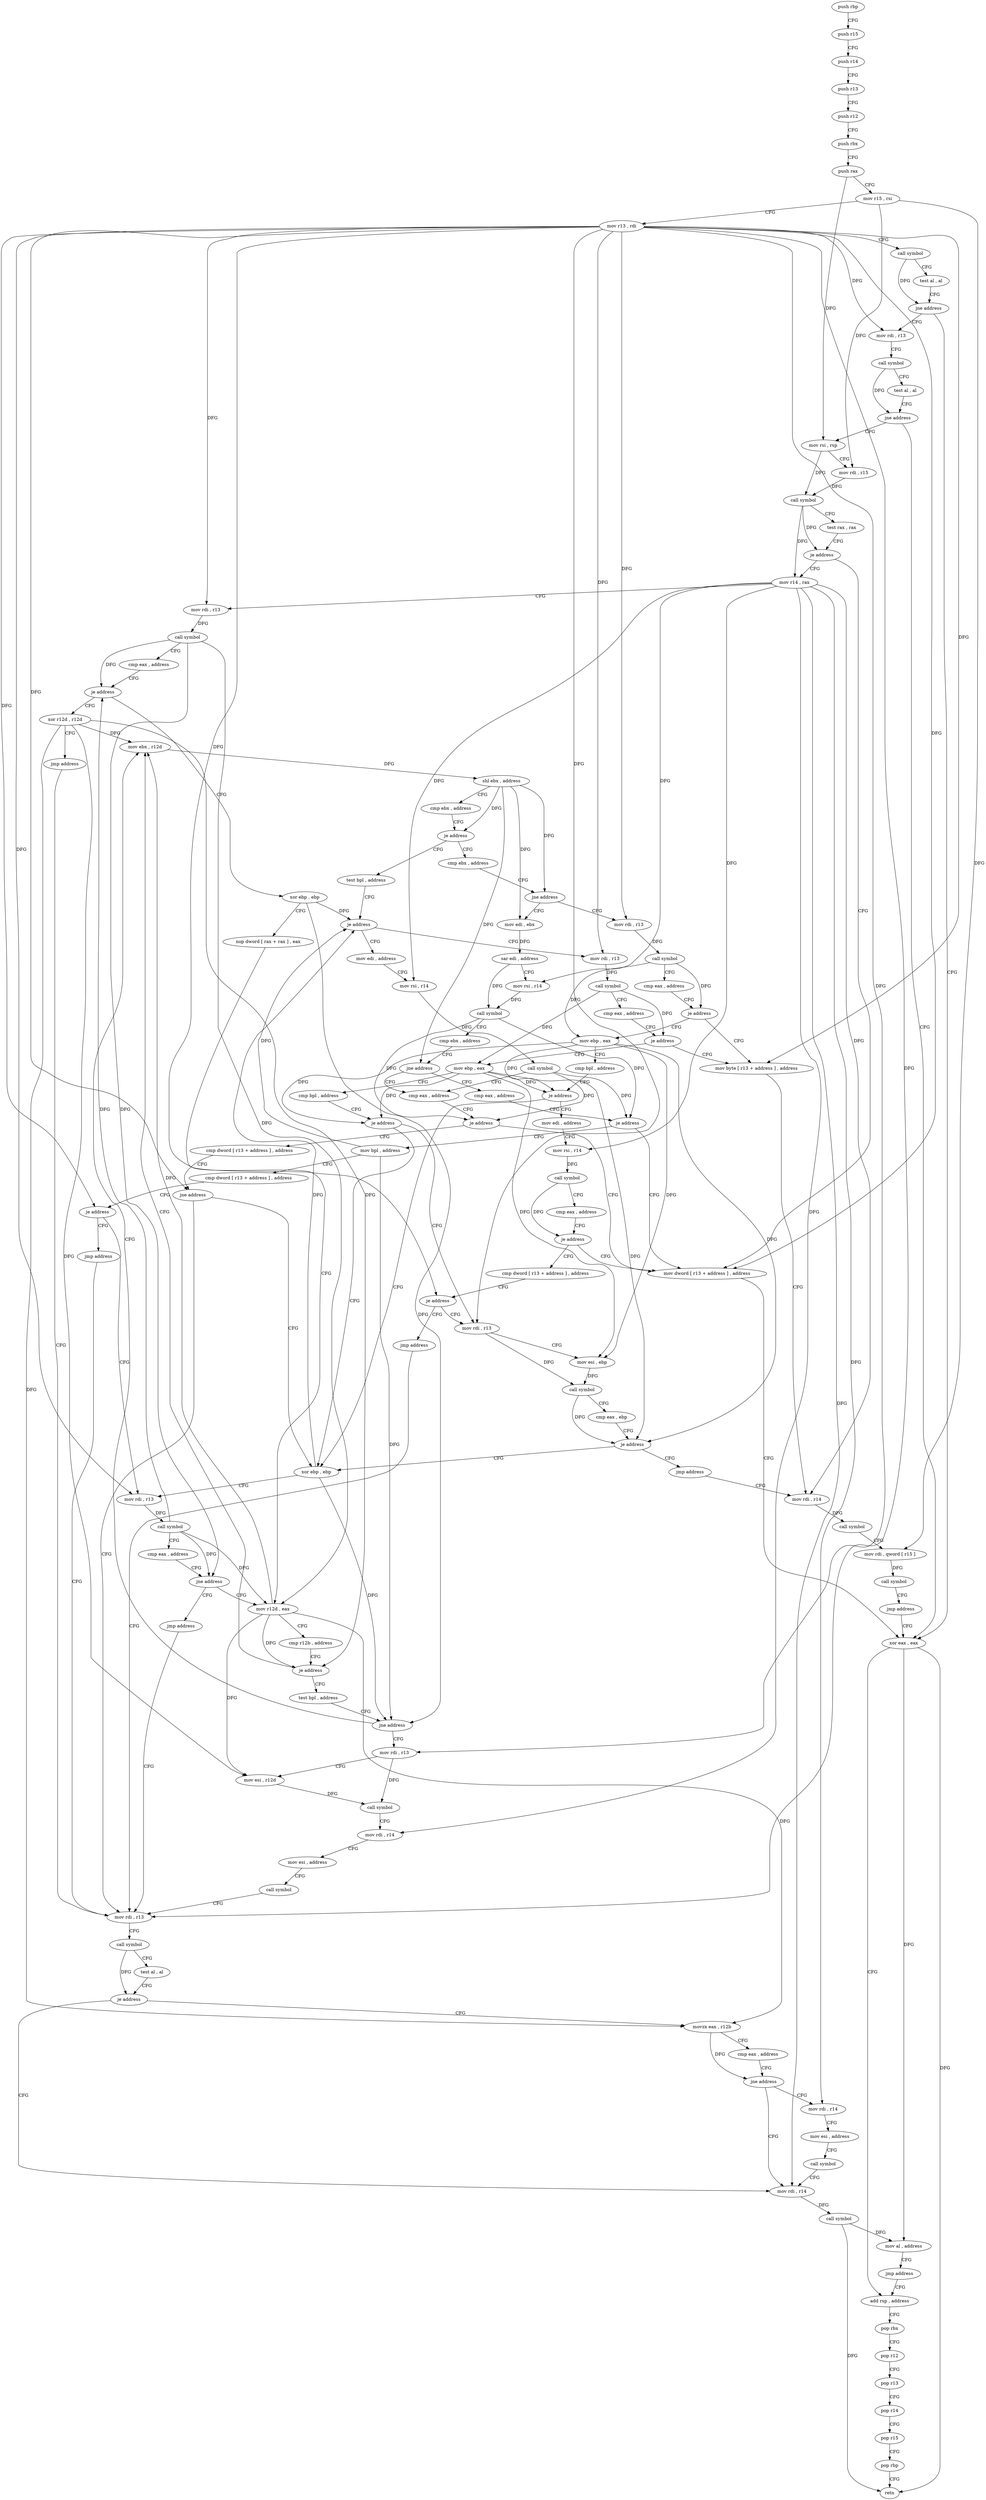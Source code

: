 digraph "func" {
"101104" [label = "push rbp" ]
"101105" [label = "push r15" ]
"101107" [label = "push r14" ]
"101109" [label = "push r13" ]
"101111" [label = "push r12" ]
"101113" [label = "push rbx" ]
"101114" [label = "push rax" ]
"101115" [label = "mov r15 , rsi" ]
"101118" [label = "mov r13 , rdi" ]
"101121" [label = "call symbol" ]
"101126" [label = "test al , al" ]
"101128" [label = "jne address" ]
"101468" [label = "xor eax , eax" ]
"101134" [label = "mov rdi , r13" ]
"101470" [label = "add rsp , address" ]
"101137" [label = "call symbol" ]
"101142" [label = "test al , al" ]
"101144" [label = "jne address" ]
"101150" [label = "mov rsi , rsp" ]
"101153" [label = "mov rdi , r15" ]
"101156" [label = "call symbol" ]
"101161" [label = "test rax , rax" ]
"101164" [label = "je address" ]
"101460" [label = "mov dword [ r13 + address ] , address" ]
"101170" [label = "mov r14 , rax" ]
"101173" [label = "mov rdi , r13" ]
"101176" [label = "call symbol" ]
"101181" [label = "cmp eax , address" ]
"101184" [label = "je address" ]
"101485" [label = "xor r12d , r12d" ]
"101190" [label = "xor ebp , ebp" ]
"101488" [label = "jmp address" ]
"101514" [label = "mov rdi , r13" ]
"101192" [label = "nop dword [ rax + rax ] , eax" ]
"101200" [label = "mov r12d , eax" ]
"101517" [label = "call symbol" ]
"101522" [label = "test al , al" ]
"101524" [label = "je address" ]
"101548" [label = "mov rdi , r14" ]
"101526" [label = "movzx eax , r12b" ]
"101219" [label = "mov ebx , r12d" ]
"101222" [label = "shl ebx , address" ]
"101225" [label = "cmp ebx , address" ]
"101231" [label = "je address" ]
"101312" [label = "test bpl , address" ]
"101233" [label = "cmp ebx , address" ]
"101209" [label = "test bpl , address" ]
"101213" [label = "jne address" ]
"101490" [label = "mov rdi , r13" ]
"101551" [label = "call symbol" ]
"101556" [label = "mov al , address" ]
"101558" [label = "jmp address" ]
"101530" [label = "cmp eax , address" ]
"101533" [label = "jne address" ]
"101535" [label = "mov rdi , r14" ]
"101316" [label = "je address" ]
"101414" [label = "mov edi , address" ]
"101318" [label = "mov rdi , r13" ]
"101239" [label = "jne address" ]
"101376" [label = "mov edi , ebx" ]
"101245" [label = "mov rdi , r13" ]
"101493" [label = "mov esi , r12d" ]
"101496" [label = "call symbol" ]
"101501" [label = "mov rdi , r14" ]
"101504" [label = "mov esi , address" ]
"101509" [label = "call symbol" ]
"101474" [label = "pop rbx" ]
"101475" [label = "pop r12" ]
"101477" [label = "pop r13" ]
"101479" [label = "pop r14" ]
"101481" [label = "pop r15" ]
"101483" [label = "pop rbp" ]
"101484" [label = "retn" ]
"101538" [label = "mov esi , address" ]
"101543" [label = "call symbol" ]
"101419" [label = "mov rsi , r14" ]
"101422" [label = "call symbol" ]
"101427" [label = "cmp eax , address" ]
"101321" [label = "call symbol" ]
"101326" [label = "cmp eax , address" ]
"101329" [label = "je address" ]
"101560" [label = "mov byte [ r13 + address ] , address" ]
"101335" [label = "mov ebp , eax" ]
"101378" [label = "sar edi , address" ]
"101381" [label = "mov rsi , r14" ]
"101384" [label = "call symbol" ]
"101389" [label = "cmp ebx , address" ]
"101395" [label = "jne address" ]
"101397" [label = "cmp eax , address" ]
"101248" [label = "call symbol" ]
"101253" [label = "cmp eax , address" ]
"101256" [label = "je address" ]
"101262" [label = "mov ebp , eax" ]
"101432" [label = "cmp dword [ r13 + address ] , address" ]
"101437" [label = "jne address" ]
"101439" [label = "xor ebp , ebp" ]
"101565" [label = "mov rdi , r14" ]
"101337" [label = "cmp bpl , address" ]
"101341" [label = "je address" ]
"101343" [label = "mov rdi , r13" ]
"101430" [label = "je address" ]
"101400" [label = "je address" ]
"101402" [label = "mov bpl , address" ]
"101264" [label = "cmp bpl , address" ]
"101268" [label = "je address" ]
"101274" [label = "mov edi , address" ]
"101441" [label = "mov rdi , r13" ]
"101346" [label = "mov esi , ebp" ]
"101348" [label = "call symbol" ]
"101353" [label = "cmp eax , ebp" ]
"101355" [label = "je address" ]
"101357" [label = "jmp address" ]
"101405" [label = "cmp dword [ r13 + address ] , address" ]
"101410" [label = "je address" ]
"101412" [label = "jmp address" ]
"101279" [label = "mov rsi , r14" ]
"101282" [label = "call symbol" ]
"101287" [label = "cmp eax , address" ]
"101290" [label = "je address" ]
"101296" [label = "cmp dword [ r13 + address ] , address" ]
"101203" [label = "cmp r12b , address" ]
"101207" [label = "je address" ]
"101458" [label = "jmp address" ]
"101444" [label = "call symbol" ]
"101449" [label = "cmp eax , address" ]
"101452" [label = "jne address" ]
"101301" [label = "je address" ]
"101303" [label = "jmp address" ]
"101568" [label = "call symbol" ]
"101573" [label = "mov rdi , qword [ r15 ]" ]
"101576" [label = "call symbol" ]
"101581" [label = "jmp address" ]
"101104" -> "101105" [ label = "CFG" ]
"101105" -> "101107" [ label = "CFG" ]
"101107" -> "101109" [ label = "CFG" ]
"101109" -> "101111" [ label = "CFG" ]
"101111" -> "101113" [ label = "CFG" ]
"101113" -> "101114" [ label = "CFG" ]
"101114" -> "101115" [ label = "CFG" ]
"101114" -> "101150" [ label = "DFG" ]
"101115" -> "101118" [ label = "CFG" ]
"101115" -> "101153" [ label = "DFG" ]
"101115" -> "101573" [ label = "DFG" ]
"101118" -> "101121" [ label = "CFG" ]
"101118" -> "101134" [ label = "DFG" ]
"101118" -> "101460" [ label = "DFG" ]
"101118" -> "101173" [ label = "DFG" ]
"101118" -> "101514" [ label = "DFG" ]
"101118" -> "101490" [ label = "DFG" ]
"101118" -> "101318" [ label = "DFG" ]
"101118" -> "101245" [ label = "DFG" ]
"101118" -> "101560" [ label = "DFG" ]
"101118" -> "101437" [ label = "DFG" ]
"101118" -> "101343" [ label = "DFG" ]
"101118" -> "101410" [ label = "DFG" ]
"101118" -> "101441" [ label = "DFG" ]
"101118" -> "101301" [ label = "DFG" ]
"101121" -> "101126" [ label = "CFG" ]
"101121" -> "101128" [ label = "DFG" ]
"101126" -> "101128" [ label = "CFG" ]
"101128" -> "101468" [ label = "CFG" ]
"101128" -> "101134" [ label = "CFG" ]
"101468" -> "101470" [ label = "CFG" ]
"101468" -> "101484" [ label = "DFG" ]
"101468" -> "101556" [ label = "DFG" ]
"101134" -> "101137" [ label = "CFG" ]
"101470" -> "101474" [ label = "CFG" ]
"101137" -> "101142" [ label = "CFG" ]
"101137" -> "101144" [ label = "DFG" ]
"101142" -> "101144" [ label = "CFG" ]
"101144" -> "101468" [ label = "CFG" ]
"101144" -> "101150" [ label = "CFG" ]
"101150" -> "101153" [ label = "CFG" ]
"101150" -> "101156" [ label = "DFG" ]
"101153" -> "101156" [ label = "DFG" ]
"101156" -> "101161" [ label = "CFG" ]
"101156" -> "101164" [ label = "DFG" ]
"101156" -> "101170" [ label = "DFG" ]
"101161" -> "101164" [ label = "CFG" ]
"101164" -> "101460" [ label = "CFG" ]
"101164" -> "101170" [ label = "CFG" ]
"101460" -> "101468" [ label = "CFG" ]
"101170" -> "101173" [ label = "CFG" ]
"101170" -> "101548" [ label = "DFG" ]
"101170" -> "101535" [ label = "DFG" ]
"101170" -> "101501" [ label = "DFG" ]
"101170" -> "101419" [ label = "DFG" ]
"101170" -> "101381" [ label = "DFG" ]
"101170" -> "101565" [ label = "DFG" ]
"101170" -> "101279" [ label = "DFG" ]
"101173" -> "101176" [ label = "DFG" ]
"101176" -> "101181" [ label = "CFG" ]
"101176" -> "101184" [ label = "DFG" ]
"101176" -> "101200" [ label = "DFG" ]
"101176" -> "101452" [ label = "DFG" ]
"101181" -> "101184" [ label = "CFG" ]
"101184" -> "101485" [ label = "CFG" ]
"101184" -> "101190" [ label = "CFG" ]
"101485" -> "101488" [ label = "CFG" ]
"101485" -> "101207" [ label = "DFG" ]
"101485" -> "101526" [ label = "DFG" ]
"101485" -> "101219" [ label = "DFG" ]
"101485" -> "101493" [ label = "DFG" ]
"101190" -> "101192" [ label = "CFG" ]
"101190" -> "101213" [ label = "DFG" ]
"101190" -> "101316" [ label = "DFG" ]
"101488" -> "101514" [ label = "CFG" ]
"101514" -> "101517" [ label = "CFG" ]
"101192" -> "101200" [ label = "CFG" ]
"101200" -> "101203" [ label = "CFG" ]
"101200" -> "101207" [ label = "DFG" ]
"101200" -> "101526" [ label = "DFG" ]
"101200" -> "101219" [ label = "DFG" ]
"101200" -> "101493" [ label = "DFG" ]
"101517" -> "101522" [ label = "CFG" ]
"101517" -> "101524" [ label = "DFG" ]
"101522" -> "101524" [ label = "CFG" ]
"101524" -> "101548" [ label = "CFG" ]
"101524" -> "101526" [ label = "CFG" ]
"101548" -> "101551" [ label = "DFG" ]
"101526" -> "101530" [ label = "CFG" ]
"101526" -> "101533" [ label = "DFG" ]
"101219" -> "101222" [ label = "DFG" ]
"101222" -> "101225" [ label = "CFG" ]
"101222" -> "101231" [ label = "DFG" ]
"101222" -> "101239" [ label = "DFG" ]
"101222" -> "101376" [ label = "DFG" ]
"101222" -> "101395" [ label = "DFG" ]
"101225" -> "101231" [ label = "CFG" ]
"101231" -> "101312" [ label = "CFG" ]
"101231" -> "101233" [ label = "CFG" ]
"101312" -> "101316" [ label = "CFG" ]
"101233" -> "101239" [ label = "CFG" ]
"101209" -> "101213" [ label = "CFG" ]
"101213" -> "101490" [ label = "CFG" ]
"101213" -> "101219" [ label = "CFG" ]
"101490" -> "101493" [ label = "CFG" ]
"101490" -> "101496" [ label = "DFG" ]
"101551" -> "101556" [ label = "DFG" ]
"101551" -> "101484" [ label = "DFG" ]
"101556" -> "101558" [ label = "CFG" ]
"101558" -> "101470" [ label = "CFG" ]
"101530" -> "101533" [ label = "CFG" ]
"101533" -> "101548" [ label = "CFG" ]
"101533" -> "101535" [ label = "CFG" ]
"101535" -> "101538" [ label = "CFG" ]
"101316" -> "101414" [ label = "CFG" ]
"101316" -> "101318" [ label = "CFG" ]
"101414" -> "101419" [ label = "CFG" ]
"101318" -> "101321" [ label = "DFG" ]
"101239" -> "101376" [ label = "CFG" ]
"101239" -> "101245" [ label = "CFG" ]
"101376" -> "101378" [ label = "DFG" ]
"101245" -> "101248" [ label = "DFG" ]
"101493" -> "101496" [ label = "DFG" ]
"101496" -> "101501" [ label = "CFG" ]
"101501" -> "101504" [ label = "CFG" ]
"101504" -> "101509" [ label = "CFG" ]
"101509" -> "101514" [ label = "CFG" ]
"101474" -> "101475" [ label = "CFG" ]
"101475" -> "101477" [ label = "CFG" ]
"101477" -> "101479" [ label = "CFG" ]
"101479" -> "101481" [ label = "CFG" ]
"101481" -> "101483" [ label = "CFG" ]
"101483" -> "101484" [ label = "CFG" ]
"101538" -> "101543" [ label = "CFG" ]
"101543" -> "101548" [ label = "CFG" ]
"101419" -> "101422" [ label = "DFG" ]
"101422" -> "101427" [ label = "CFG" ]
"101422" -> "101430" [ label = "DFG" ]
"101422" -> "101400" [ label = "DFG" ]
"101427" -> "101430" [ label = "CFG" ]
"101321" -> "101326" [ label = "CFG" ]
"101321" -> "101329" [ label = "DFG" ]
"101321" -> "101335" [ label = "DFG" ]
"101326" -> "101329" [ label = "CFG" ]
"101329" -> "101560" [ label = "CFG" ]
"101329" -> "101335" [ label = "CFG" ]
"101560" -> "101565" [ label = "CFG" ]
"101335" -> "101337" [ label = "CFG" ]
"101335" -> "101341" [ label = "DFG" ]
"101335" -> "101268" [ label = "DFG" ]
"101335" -> "101346" [ label = "DFG" ]
"101335" -> "101355" [ label = "DFG" ]
"101378" -> "101381" [ label = "CFG" ]
"101378" -> "101384" [ label = "DFG" ]
"101381" -> "101384" [ label = "DFG" ]
"101384" -> "101389" [ label = "CFG" ]
"101384" -> "101430" [ label = "DFG" ]
"101384" -> "101400" [ label = "DFG" ]
"101389" -> "101395" [ label = "CFG" ]
"101395" -> "101427" [ label = "CFG" ]
"101395" -> "101397" [ label = "CFG" ]
"101397" -> "101400" [ label = "CFG" ]
"101248" -> "101253" [ label = "CFG" ]
"101248" -> "101256" [ label = "DFG" ]
"101248" -> "101262" [ label = "DFG" ]
"101253" -> "101256" [ label = "CFG" ]
"101256" -> "101560" [ label = "CFG" ]
"101256" -> "101262" [ label = "CFG" ]
"101262" -> "101264" [ label = "CFG" ]
"101262" -> "101341" [ label = "DFG" ]
"101262" -> "101268" [ label = "DFG" ]
"101262" -> "101346" [ label = "DFG" ]
"101262" -> "101355" [ label = "DFG" ]
"101432" -> "101437" [ label = "CFG" ]
"101437" -> "101514" [ label = "CFG" ]
"101437" -> "101439" [ label = "CFG" ]
"101439" -> "101441" [ label = "CFG" ]
"101439" -> "101213" [ label = "DFG" ]
"101439" -> "101316" [ label = "DFG" ]
"101565" -> "101568" [ label = "DFG" ]
"101337" -> "101341" [ label = "CFG" ]
"101341" -> "101439" [ label = "CFG" ]
"101341" -> "101343" [ label = "CFG" ]
"101343" -> "101346" [ label = "CFG" ]
"101343" -> "101348" [ label = "DFG" ]
"101430" -> "101460" [ label = "CFG" ]
"101430" -> "101432" [ label = "CFG" ]
"101400" -> "101460" [ label = "CFG" ]
"101400" -> "101402" [ label = "CFG" ]
"101402" -> "101405" [ label = "CFG" ]
"101402" -> "101213" [ label = "DFG" ]
"101402" -> "101316" [ label = "DFG" ]
"101264" -> "101268" [ label = "CFG" ]
"101268" -> "101439" [ label = "CFG" ]
"101268" -> "101274" [ label = "CFG" ]
"101274" -> "101279" [ label = "CFG" ]
"101441" -> "101444" [ label = "DFG" ]
"101346" -> "101348" [ label = "DFG" ]
"101348" -> "101353" [ label = "CFG" ]
"101348" -> "101355" [ label = "DFG" ]
"101353" -> "101355" [ label = "CFG" ]
"101355" -> "101439" [ label = "CFG" ]
"101355" -> "101357" [ label = "CFG" ]
"101357" -> "101565" [ label = "CFG" ]
"101405" -> "101410" [ label = "CFG" ]
"101410" -> "101441" [ label = "CFG" ]
"101410" -> "101412" [ label = "CFG" ]
"101412" -> "101514" [ label = "CFG" ]
"101279" -> "101282" [ label = "DFG" ]
"101282" -> "101287" [ label = "CFG" ]
"101282" -> "101290" [ label = "DFG" ]
"101287" -> "101290" [ label = "CFG" ]
"101290" -> "101460" [ label = "CFG" ]
"101290" -> "101296" [ label = "CFG" ]
"101296" -> "101301" [ label = "CFG" ]
"101203" -> "101207" [ label = "CFG" ]
"101207" -> "101219" [ label = "CFG" ]
"101207" -> "101209" [ label = "CFG" ]
"101458" -> "101514" [ label = "CFG" ]
"101444" -> "101449" [ label = "CFG" ]
"101444" -> "101184" [ label = "DFG" ]
"101444" -> "101200" [ label = "DFG" ]
"101444" -> "101452" [ label = "DFG" ]
"101449" -> "101452" [ label = "CFG" ]
"101452" -> "101200" [ label = "CFG" ]
"101452" -> "101458" [ label = "CFG" ]
"101301" -> "101343" [ label = "CFG" ]
"101301" -> "101303" [ label = "CFG" ]
"101303" -> "101514" [ label = "CFG" ]
"101568" -> "101573" [ label = "CFG" ]
"101573" -> "101576" [ label = "DFG" ]
"101576" -> "101581" [ label = "CFG" ]
"101581" -> "101468" [ label = "CFG" ]
}
